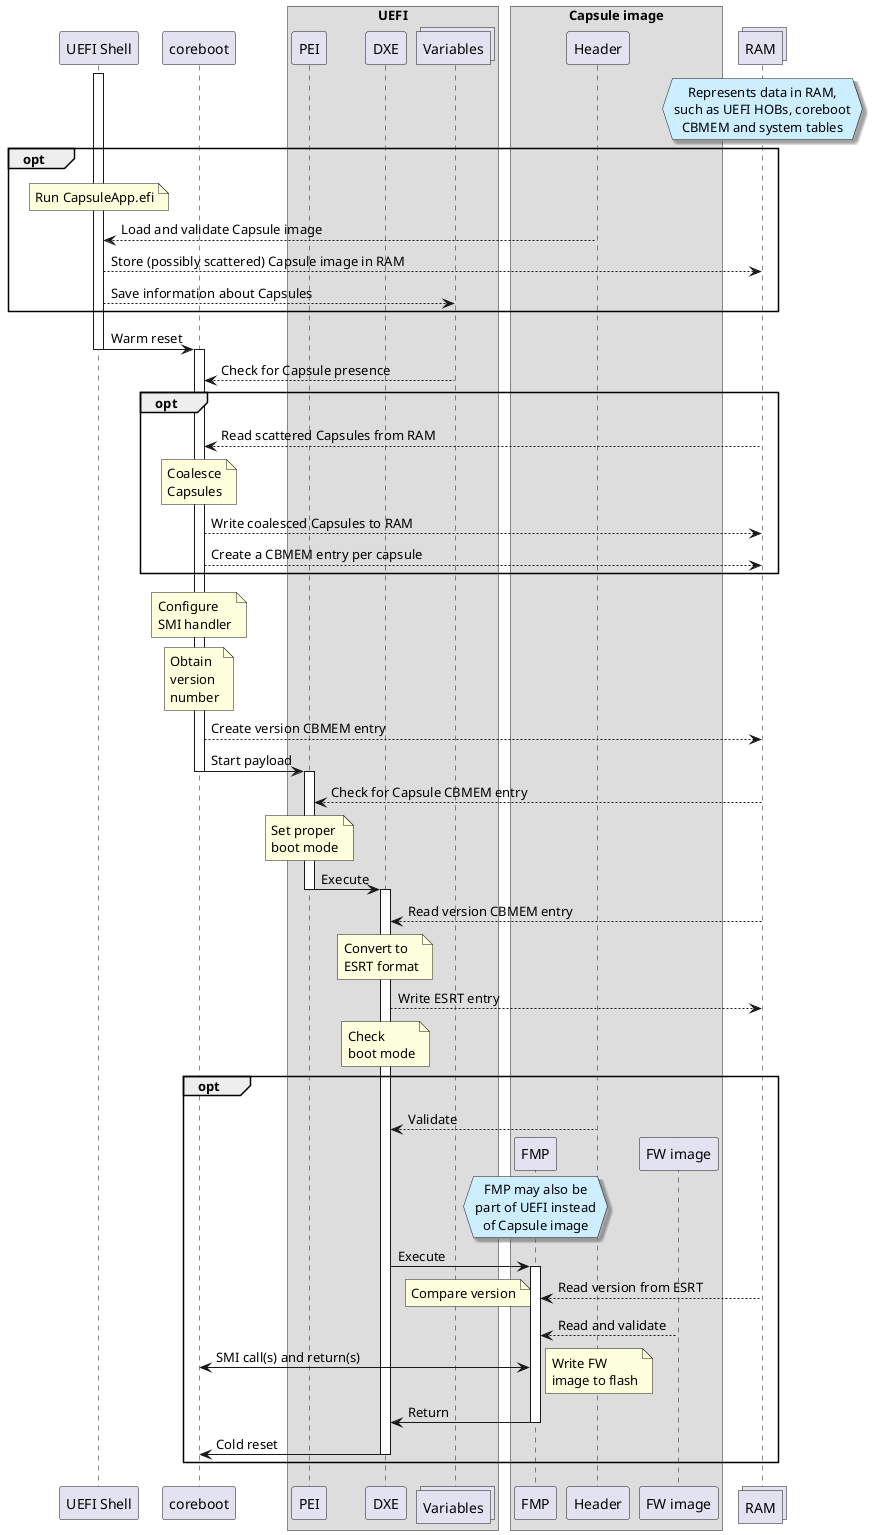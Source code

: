 @startuml
!pragma teoz true

skinparam shadowing<<with_shadow>> true
skinparam NoteTextAlignment<<with_shadow>> center
skinparam NoteBackgroundColor<<with_shadow>> #CEF

participant "UEFI Shell" as OS
activate OS
participant coreboot
box UEFI
participant PEI
participant DXE
collections Variables as vars
end box
collections RAM as data order 50

hnote over data<<with_shadow>>
Represents data in RAM,
such as UEFI HOBs, coreboot
CBMEM and system tables
end hnote

opt
note over OS: Run CapsuleApp.efi
OS <-- Header: Load and validate Capsule image
data <-- OS: Store (possibly scattered) Capsule image in RAM
vars <-- OS: Save information about Capsules
end opt

OS -> coreboot --++: Warm reset

coreboot <-- vars: Check for Capsule presence

opt
coreboot <-- data: Read scattered Capsules from RAM
note over coreboot: Coalesce\nCapsules
data <-- coreboot: Write coalesced Capsules to RAM
data <-- coreboot: Create a CBMEM entry per capsule
end opt

note over coreboot: Configure\nSMI handler
note over coreboot: Obtain\nversion\nnumber
data <-- coreboot: Create version CBMEM entry

coreboot -> PEI --++: Start payload

PEI <-- data: Check for Capsule CBMEM entry
note over PEI: Set proper\nboot mode

PEI -> DXE --++: Execute

DXE <-- data: Read version CBMEM entry
note over DXE: Convert to\nESRT format
data <-- DXE: Write ESRT entry
note over DXE: Check\nboot mode

opt
DXE <-- Header: Validate

box "Capsule image"
create participant FMP
data-[hidden]->FMP
collections Header
create participant "FW image" as fw
& data-[hidden]->fw
end box

hnote over FMP<<with_shadow>>
FMP may also be
part of UEFI instead
of Capsule image
end hnote

DXE -> FMP ++: Execute

FMP <-- data: Read version from ESRT
note left: Compare version
FMP <-- fw: Read and validate
FMP <-> coreboot: SMI call(s) and return(s)
note right: Write FW\nimage to flash

FMP -> DXE --: Return

DXE -> coreboot --: Cold reset
end opt
@enduml
